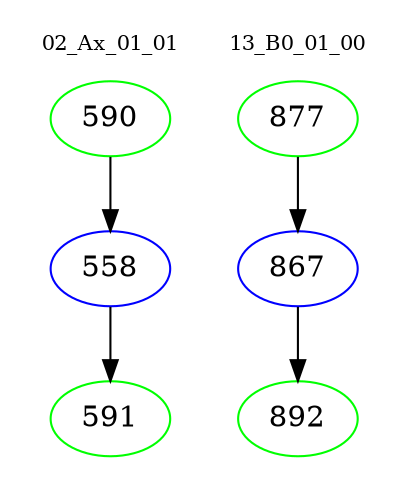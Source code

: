 digraph{
subgraph cluster_0 {
color = white
label = "02_Ax_01_01";
fontsize=10;
T0_590 [label="590", color="green"]
T0_590 -> T0_558 [color="black"]
T0_558 [label="558", color="blue"]
T0_558 -> T0_591 [color="black"]
T0_591 [label="591", color="green"]
}
subgraph cluster_1 {
color = white
label = "13_B0_01_00";
fontsize=10;
T1_877 [label="877", color="green"]
T1_877 -> T1_867 [color="black"]
T1_867 [label="867", color="blue"]
T1_867 -> T1_892 [color="black"]
T1_892 [label="892", color="green"]
}
}
